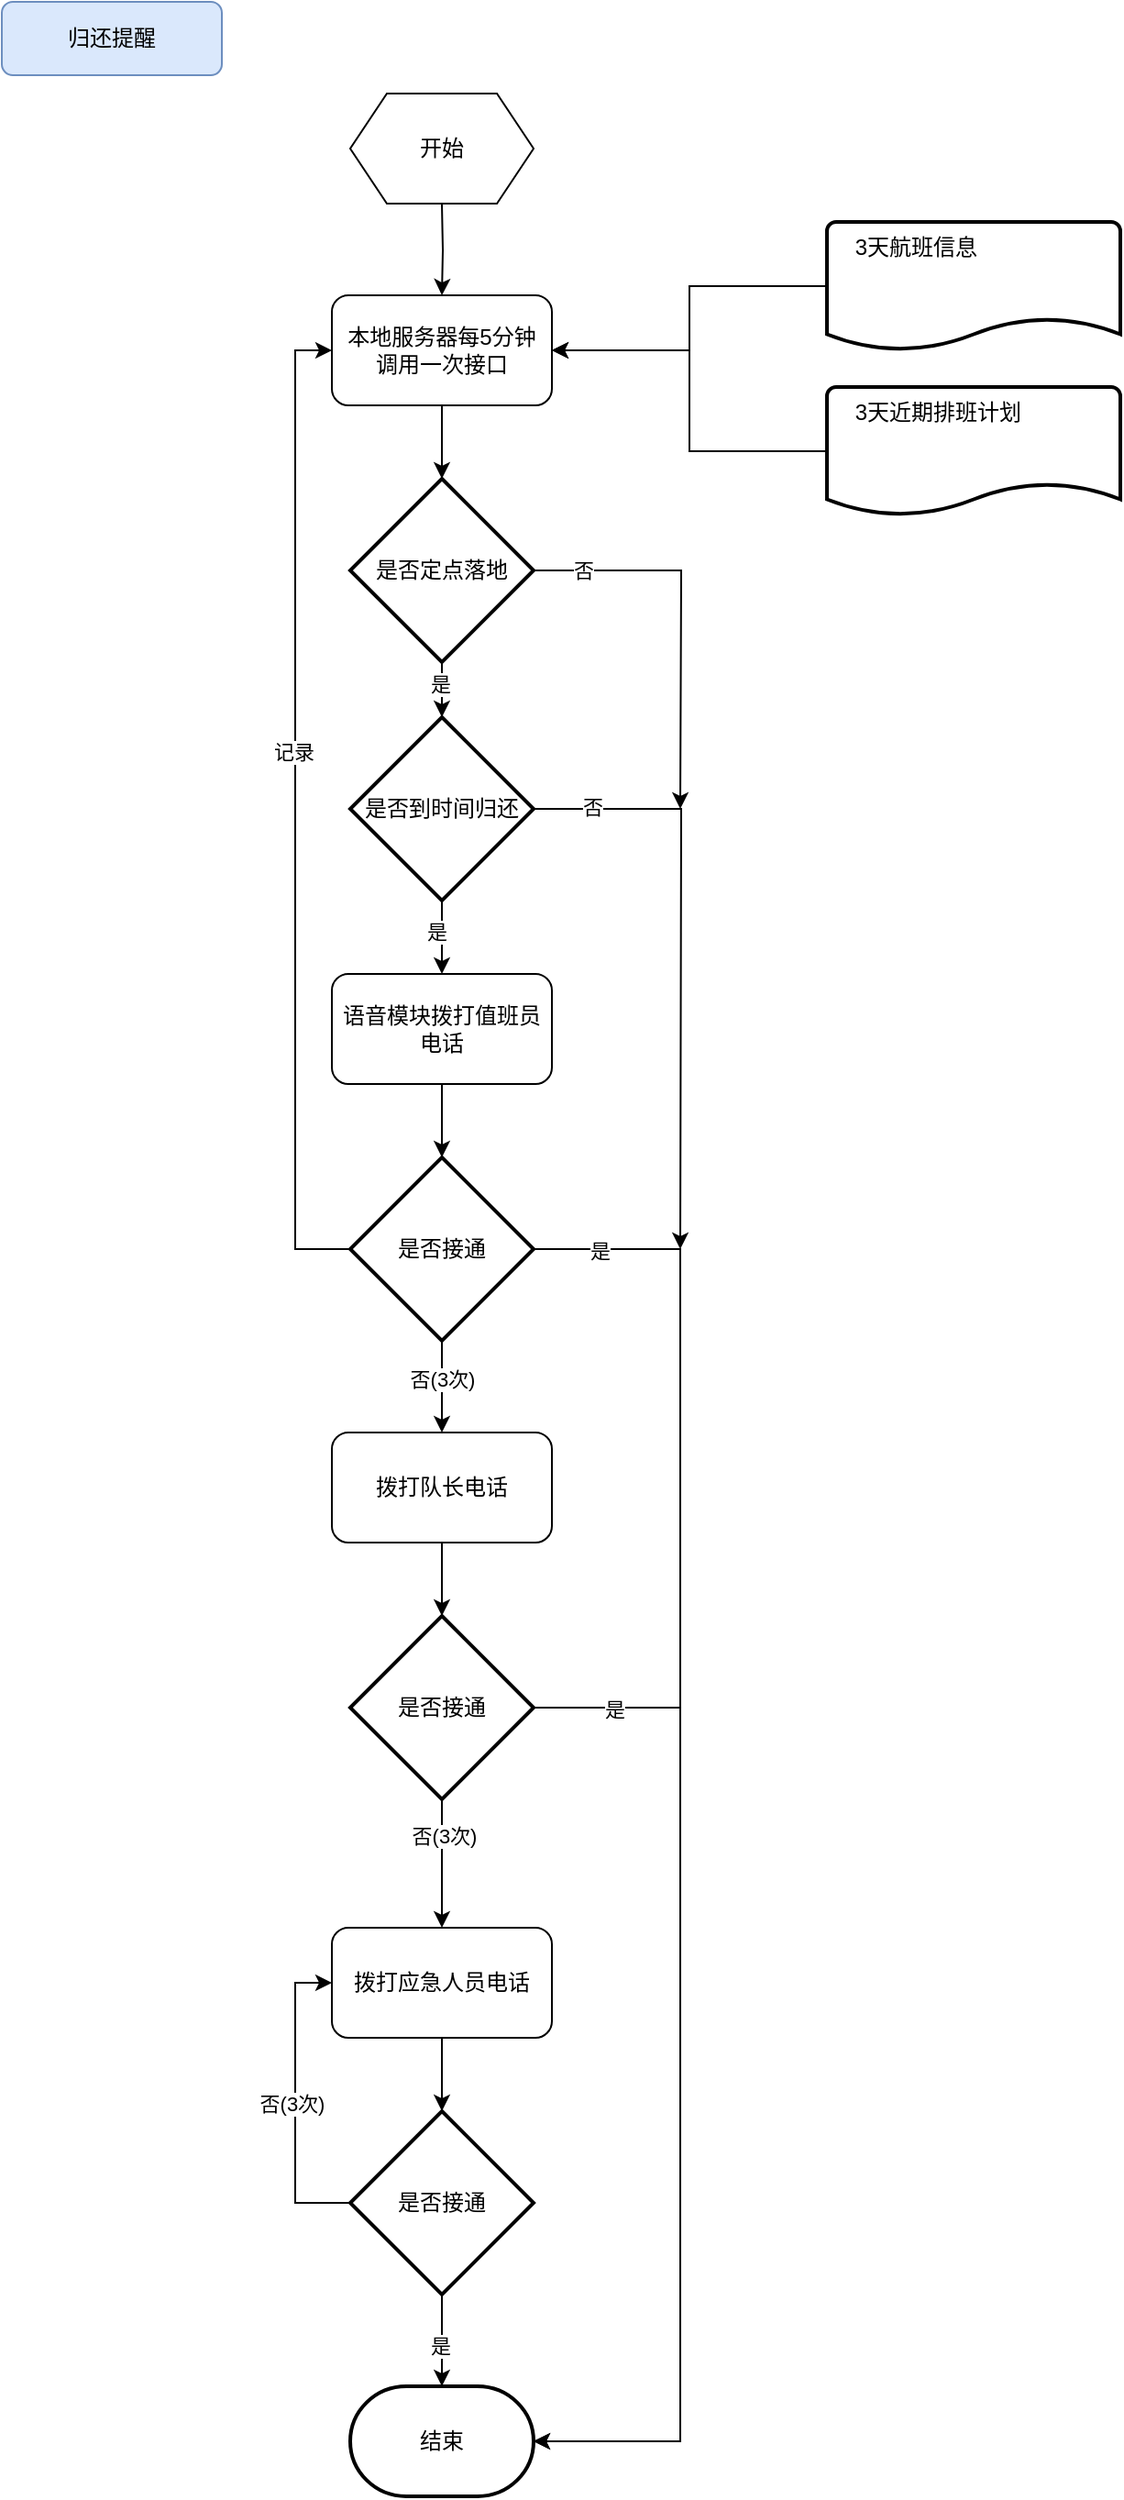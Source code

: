 <mxfile version="22.0.4" type="github">
  <diagram name="第 1 页" id="6waFNKsgJ1VFCKim2Siw">
    <mxGraphModel dx="1304" dy="1858" grid="1" gridSize="10" guides="1" tooltips="1" connect="1" arrows="1" fold="1" page="1" pageScale="1" pageWidth="827" pageHeight="1169" math="0" shadow="0">
      <root>
        <mxCell id="0" />
        <mxCell id="1" parent="0" />
        <mxCell id="NxuWn6CvdkFR8LAuDXNd-1" style="edgeStyle=orthogonalEdgeStyle;rounded=0;orthogonalLoop=1;jettySize=auto;html=1;" edge="1" parent="1" target="NxuWn6CvdkFR8LAuDXNd-7">
          <mxGeometry relative="1" as="geometry">
            <mxPoint x="240" y="-1050" as="sourcePoint" />
          </mxGeometry>
        </mxCell>
        <mxCell id="NxuWn6CvdkFR8LAuDXNd-2" value="归还提醒" style="rounded=1;whiteSpace=wrap;html=1;fontSize=12;glass=0;strokeWidth=1;shadow=0;fillColor=#dae8fc;strokeColor=#6c8ebf;" vertex="1" parent="1">
          <mxGeometry y="-1160" width="120" height="40" as="geometry" />
        </mxCell>
        <mxCell id="NxuWn6CvdkFR8LAuDXNd-6" value="" style="edgeStyle=orthogonalEdgeStyle;rounded=0;orthogonalLoop=1;jettySize=auto;html=1;" edge="1" parent="1" source="NxuWn6CvdkFR8LAuDXNd-7" target="NxuWn6CvdkFR8LAuDXNd-14">
          <mxGeometry relative="1" as="geometry" />
        </mxCell>
        <mxCell id="NxuWn6CvdkFR8LAuDXNd-7" value="本地服务器每5分钟&lt;br&gt;调用一次接口" style="rounded=1;whiteSpace=wrap;html=1;" vertex="1" parent="1">
          <mxGeometry x="180" y="-1000" width="120" height="60" as="geometry" />
        </mxCell>
        <mxCell id="NxuWn6CvdkFR8LAuDXNd-58" style="edgeStyle=orthogonalEdgeStyle;rounded=0;orthogonalLoop=1;jettySize=auto;html=1;entryX=1;entryY=0.5;entryDx=0;entryDy=0;" edge="1" parent="1" source="NxuWn6CvdkFR8LAuDXNd-9" target="NxuWn6CvdkFR8LAuDXNd-7">
          <mxGeometry relative="1" as="geometry" />
        </mxCell>
        <mxCell id="NxuWn6CvdkFR8LAuDXNd-9" value="    3天航班信息&#xa;&#xa;&#xa;" style="strokeWidth=2;shape=mxgraph.flowchart.document2;size=0.25;align=left;whiteSpace=wrap;labelBackgroundColor=none;labelBorderColor=none;verticalAlign=top;" vertex="1" parent="1">
          <mxGeometry x="450" y="-1040" width="160" height="70" as="geometry" />
        </mxCell>
        <mxCell id="NxuWn6CvdkFR8LAuDXNd-10" value="" style="edgeStyle=orthogonalEdgeStyle;rounded=0;orthogonalLoop=1;jettySize=auto;html=1;" edge="1" parent="1" source="NxuWn6CvdkFR8LAuDXNd-11" target="NxuWn6CvdkFR8LAuDXNd-19">
          <mxGeometry relative="1" as="geometry" />
        </mxCell>
        <mxCell id="NxuWn6CvdkFR8LAuDXNd-11" value="语音模块拨打值班员电话" style="rounded=1;whiteSpace=wrap;html=1;" vertex="1" parent="1">
          <mxGeometry x="180" y="-630" width="120" height="60" as="geometry" />
        </mxCell>
        <mxCell id="NxuWn6CvdkFR8LAuDXNd-12" style="edgeStyle=orthogonalEdgeStyle;rounded=0;orthogonalLoop=1;jettySize=auto;html=1;strokeColor=default;startArrow=none;startFill=0;" edge="1" parent="1" source="NxuWn6CvdkFR8LAuDXNd-14">
          <mxGeometry relative="1" as="geometry">
            <mxPoint x="370" y="-720" as="targetPoint" />
          </mxGeometry>
        </mxCell>
        <mxCell id="NxuWn6CvdkFR8LAuDXNd-13" value="否" style="edgeLabel;html=1;align=center;verticalAlign=middle;resizable=0;points=[];" vertex="1" connectable="0" parent="NxuWn6CvdkFR8LAuDXNd-12">
          <mxGeometry x="-0.746" relative="1" as="geometry">
            <mxPoint as="offset" />
          </mxGeometry>
        </mxCell>
        <mxCell id="NxuWn6CvdkFR8LAuDXNd-14" value="是否定点落地" style="strokeWidth=2;html=1;shape=mxgraph.flowchart.decision;whiteSpace=wrap;" vertex="1" parent="1">
          <mxGeometry x="190" y="-900" width="100" height="100" as="geometry" />
        </mxCell>
        <mxCell id="NxuWn6CvdkFR8LAuDXNd-15" style="edgeStyle=orthogonalEdgeStyle;rounded=0;orthogonalLoop=1;jettySize=auto;html=1;entryX=0;entryY=0.5;entryDx=0;entryDy=0;" edge="1" parent="1" source="NxuWn6CvdkFR8LAuDXNd-19" target="NxuWn6CvdkFR8LAuDXNd-7">
          <mxGeometry relative="1" as="geometry">
            <Array as="points">
              <mxPoint x="160" y="-480" />
              <mxPoint x="160" y="-970" />
            </Array>
          </mxGeometry>
        </mxCell>
        <mxCell id="NxuWn6CvdkFR8LAuDXNd-16" value="记录" style="edgeLabel;html=1;align=center;verticalAlign=middle;resizable=0;points=[];" vertex="1" connectable="0" parent="NxuWn6CvdkFR8LAuDXNd-15">
          <mxGeometry x="0.114" y="1" relative="1" as="geometry">
            <mxPoint as="offset" />
          </mxGeometry>
        </mxCell>
        <mxCell id="NxuWn6CvdkFR8LAuDXNd-17" value="" style="edgeStyle=orthogonalEdgeStyle;rounded=0;orthogonalLoop=1;jettySize=auto;html=1;" edge="1" parent="1" source="NxuWn6CvdkFR8LAuDXNd-19" target="NxuWn6CvdkFR8LAuDXNd-21">
          <mxGeometry relative="1" as="geometry" />
        </mxCell>
        <mxCell id="NxuWn6CvdkFR8LAuDXNd-18" value="否(3次)" style="edgeLabel;html=1;align=center;verticalAlign=middle;resizable=0;points=[];" vertex="1" connectable="0" parent="NxuWn6CvdkFR8LAuDXNd-17">
          <mxGeometry x="-0.16" relative="1" as="geometry">
            <mxPoint as="offset" />
          </mxGeometry>
        </mxCell>
        <mxCell id="NxuWn6CvdkFR8LAuDXNd-19" value="是否接通" style="strokeWidth=2;html=1;shape=mxgraph.flowchart.decision;whiteSpace=wrap;" vertex="1" parent="1">
          <mxGeometry x="190" y="-530" width="100" height="100" as="geometry" />
        </mxCell>
        <mxCell id="NxuWn6CvdkFR8LAuDXNd-20" value="" style="edgeStyle=orthogonalEdgeStyle;rounded=0;orthogonalLoop=1;jettySize=auto;html=1;" edge="1" parent="1" source="NxuWn6CvdkFR8LAuDXNd-21" target="NxuWn6CvdkFR8LAuDXNd-26">
          <mxGeometry relative="1" as="geometry" />
        </mxCell>
        <mxCell id="NxuWn6CvdkFR8LAuDXNd-21" value="拨打队长电话" style="rounded=1;whiteSpace=wrap;html=1;" vertex="1" parent="1">
          <mxGeometry x="180" y="-380" width="120" height="60" as="geometry" />
        </mxCell>
        <mxCell id="NxuWn6CvdkFR8LAuDXNd-22" value="" style="edgeStyle=orthogonalEdgeStyle;rounded=0;orthogonalLoop=1;jettySize=auto;html=1;" edge="1" parent="1" source="NxuWn6CvdkFR8LAuDXNd-26" target="NxuWn6CvdkFR8LAuDXNd-28">
          <mxGeometry relative="1" as="geometry" />
        </mxCell>
        <mxCell id="NxuWn6CvdkFR8LAuDXNd-23" value="否(3次)" style="edgeLabel;html=1;align=center;verticalAlign=middle;resizable=0;points=[];" vertex="1" connectable="0" parent="NxuWn6CvdkFR8LAuDXNd-22">
          <mxGeometry x="-0.45" y="1" relative="1" as="geometry">
            <mxPoint as="offset" />
          </mxGeometry>
        </mxCell>
        <mxCell id="NxuWn6CvdkFR8LAuDXNd-24" style="edgeStyle=orthogonalEdgeStyle;rounded=0;orthogonalLoop=1;jettySize=auto;html=1;entryX=1;entryY=0.5;entryDx=0;entryDy=0;entryPerimeter=0;" edge="1" parent="1" source="NxuWn6CvdkFR8LAuDXNd-26" target="NxuWn6CvdkFR8LAuDXNd-34">
          <mxGeometry relative="1" as="geometry">
            <mxPoint x="370" y="50" as="targetPoint" />
            <Array as="points">
              <mxPoint x="370" y="-230" />
              <mxPoint x="370" y="170" />
            </Array>
          </mxGeometry>
        </mxCell>
        <mxCell id="NxuWn6CvdkFR8LAuDXNd-25" value="是" style="edgeLabel;html=1;align=center;verticalAlign=middle;resizable=0;points=[];" vertex="1" connectable="0" parent="NxuWn6CvdkFR8LAuDXNd-24">
          <mxGeometry x="-0.844" y="-1" relative="1" as="geometry">
            <mxPoint as="offset" />
          </mxGeometry>
        </mxCell>
        <mxCell id="NxuWn6CvdkFR8LAuDXNd-26" value="是否接通" style="strokeWidth=2;html=1;shape=mxgraph.flowchart.decision;whiteSpace=wrap;" vertex="1" parent="1">
          <mxGeometry x="190" y="-280" width="100" height="100" as="geometry" />
        </mxCell>
        <mxCell id="NxuWn6CvdkFR8LAuDXNd-27" value="" style="edgeStyle=orthogonalEdgeStyle;rounded=0;orthogonalLoop=1;jettySize=auto;html=1;" edge="1" parent="1" source="NxuWn6CvdkFR8LAuDXNd-28" target="NxuWn6CvdkFR8LAuDXNd-33">
          <mxGeometry relative="1" as="geometry" />
        </mxCell>
        <mxCell id="NxuWn6CvdkFR8LAuDXNd-28" value="拨打应急人员电话" style="rounded=1;whiteSpace=wrap;html=1;" vertex="1" parent="1">
          <mxGeometry x="180" y="-110" width="120" height="60" as="geometry" />
        </mxCell>
        <mxCell id="NxuWn6CvdkFR8LAuDXNd-29" style="edgeStyle=orthogonalEdgeStyle;rounded=0;orthogonalLoop=1;jettySize=auto;html=1;entryX=0;entryY=0.5;entryDx=0;entryDy=0;exitX=0;exitY=0.5;exitDx=0;exitDy=0;exitPerimeter=0;" edge="1" parent="1" source="NxuWn6CvdkFR8LAuDXNd-33" target="NxuWn6CvdkFR8LAuDXNd-28">
          <mxGeometry relative="1" as="geometry">
            <mxPoint x="180" y="40" as="sourcePoint" />
          </mxGeometry>
        </mxCell>
        <mxCell id="NxuWn6CvdkFR8LAuDXNd-30" value="否(3次)" style="edgeLabel;html=1;align=center;verticalAlign=middle;resizable=0;points=[];" vertex="1" connectable="0" parent="NxuWn6CvdkFR8LAuDXNd-29">
          <mxGeometry x="-0.012" y="2" relative="1" as="geometry">
            <mxPoint as="offset" />
          </mxGeometry>
        </mxCell>
        <mxCell id="NxuWn6CvdkFR8LAuDXNd-31" value="" style="edgeStyle=orthogonalEdgeStyle;rounded=0;orthogonalLoop=1;jettySize=auto;html=1;" edge="1" parent="1" source="NxuWn6CvdkFR8LAuDXNd-33" target="NxuWn6CvdkFR8LAuDXNd-34">
          <mxGeometry relative="1" as="geometry" />
        </mxCell>
        <mxCell id="NxuWn6CvdkFR8LAuDXNd-32" value="是" style="edgeLabel;html=1;align=center;verticalAlign=middle;resizable=0;points=[];" vertex="1" connectable="0" parent="NxuWn6CvdkFR8LAuDXNd-31">
          <mxGeometry x="0.12" y="-1" relative="1" as="geometry">
            <mxPoint as="offset" />
          </mxGeometry>
        </mxCell>
        <mxCell id="NxuWn6CvdkFR8LAuDXNd-33" value="是否接通" style="strokeWidth=2;html=1;shape=mxgraph.flowchart.decision;whiteSpace=wrap;" vertex="1" parent="1">
          <mxGeometry x="190" y="-10" width="100" height="100" as="geometry" />
        </mxCell>
        <mxCell id="NxuWn6CvdkFR8LAuDXNd-34" value="结束" style="strokeWidth=2;html=1;shape=mxgraph.flowchart.terminator;whiteSpace=wrap;" vertex="1" parent="1">
          <mxGeometry x="190" y="140" width="100" height="60" as="geometry" />
        </mxCell>
        <mxCell id="NxuWn6CvdkFR8LAuDXNd-37" style="edgeStyle=orthogonalEdgeStyle;rounded=0;orthogonalLoop=1;jettySize=auto;html=1;entryX=1;entryY=0.5;entryDx=0;entryDy=0;entryPerimeter=0;" edge="1" parent="1" source="NxuWn6CvdkFR8LAuDXNd-19" target="NxuWn6CvdkFR8LAuDXNd-34">
          <mxGeometry relative="1" as="geometry">
            <Array as="points">
              <mxPoint x="370" y="-480" />
              <mxPoint x="370" y="170" />
            </Array>
          </mxGeometry>
        </mxCell>
        <mxCell id="NxuWn6CvdkFR8LAuDXNd-38" value="是" style="edgeLabel;html=1;align=center;verticalAlign=middle;resizable=0;points=[];" vertex="1" connectable="0" parent="NxuWn6CvdkFR8LAuDXNd-37">
          <mxGeometry x="-0.912" y="-1" relative="1" as="geometry">
            <mxPoint as="offset" />
          </mxGeometry>
        </mxCell>
        <mxCell id="NxuWn6CvdkFR8LAuDXNd-59" style="edgeStyle=orthogonalEdgeStyle;rounded=0;orthogonalLoop=1;jettySize=auto;html=1;entryX=1;entryY=0.5;entryDx=0;entryDy=0;" edge="1" parent="1" source="NxuWn6CvdkFR8LAuDXNd-40" target="NxuWn6CvdkFR8LAuDXNd-7">
          <mxGeometry relative="1" as="geometry" />
        </mxCell>
        <mxCell id="NxuWn6CvdkFR8LAuDXNd-40" value="&lt;span style=&quot;&quot;&gt;&lt;span style=&quot;&quot;&gt;&amp;nbsp;&amp;nbsp;&amp;nbsp;&amp;nbsp;&lt;/span&gt;&lt;/span&gt;3天近期排班计划&lt;br&gt;" style="strokeWidth=2;html=1;shape=mxgraph.flowchart.document2;whiteSpace=wrap;size=0.25;verticalAlign=top;align=left;" vertex="1" parent="1">
          <mxGeometry x="450" y="-950" width="160" height="70" as="geometry" />
        </mxCell>
        <mxCell id="NxuWn6CvdkFR8LAuDXNd-49" value="" style="edgeStyle=orthogonalEdgeStyle;rounded=0;orthogonalLoop=1;jettySize=auto;html=1;" edge="1" parent="1" source="NxuWn6CvdkFR8LAuDXNd-53" target="NxuWn6CvdkFR8LAuDXNd-11">
          <mxGeometry relative="1" as="geometry" />
        </mxCell>
        <mxCell id="NxuWn6CvdkFR8LAuDXNd-50" value="是" style="edgeLabel;html=1;align=center;verticalAlign=middle;resizable=0;points=[];" vertex="1" connectable="0" parent="NxuWn6CvdkFR8LAuDXNd-49">
          <mxGeometry x="-0.15" y="-3" relative="1" as="geometry">
            <mxPoint as="offset" />
          </mxGeometry>
        </mxCell>
        <mxCell id="NxuWn6CvdkFR8LAuDXNd-51" style="rounded=0;orthogonalLoop=1;jettySize=auto;html=1;edgeStyle=orthogonalEdgeStyle;" edge="1" parent="1" source="NxuWn6CvdkFR8LAuDXNd-53">
          <mxGeometry relative="1" as="geometry">
            <mxPoint x="370" y="-480" as="targetPoint" />
          </mxGeometry>
        </mxCell>
        <mxCell id="NxuWn6CvdkFR8LAuDXNd-52" value="否" style="edgeLabel;html=1;align=center;verticalAlign=middle;resizable=0;points=[];" vertex="1" connectable="0" parent="NxuWn6CvdkFR8LAuDXNd-51">
          <mxGeometry x="-0.8" y="1" relative="1" as="geometry">
            <mxPoint as="offset" />
          </mxGeometry>
        </mxCell>
        <mxCell id="NxuWn6CvdkFR8LAuDXNd-53" value="是否到时间归还" style="strokeWidth=2;html=1;shape=mxgraph.flowchart.decision;whiteSpace=wrap;" vertex="1" parent="1">
          <mxGeometry x="190" y="-770" width="100" height="100" as="geometry" />
        </mxCell>
        <mxCell id="NxuWn6CvdkFR8LAuDXNd-54" style="edgeStyle=orthogonalEdgeStyle;rounded=0;orthogonalLoop=1;jettySize=auto;html=1;exitX=0.5;exitY=1;exitDx=0;exitDy=0;exitPerimeter=0;entryX=0.5;entryY=0;entryDx=0;entryDy=0;entryPerimeter=0;" edge="1" parent="1" source="NxuWn6CvdkFR8LAuDXNd-14" target="NxuWn6CvdkFR8LAuDXNd-53">
          <mxGeometry relative="1" as="geometry" />
        </mxCell>
        <mxCell id="NxuWn6CvdkFR8LAuDXNd-55" value="是" style="edgeLabel;html=1;align=center;verticalAlign=middle;resizable=0;points=[];" vertex="1" connectable="0" parent="NxuWn6CvdkFR8LAuDXNd-54">
          <mxGeometry x="-0.25" y="-1" relative="1" as="geometry">
            <mxPoint as="offset" />
          </mxGeometry>
        </mxCell>
        <mxCell id="NxuWn6CvdkFR8LAuDXNd-56" value="开始" style="shape=hexagon;perimeter=hexagonPerimeter2;whiteSpace=wrap;html=1;fixedSize=1;" vertex="1" parent="1">
          <mxGeometry x="190" y="-1110" width="100" height="60" as="geometry" />
        </mxCell>
      </root>
    </mxGraphModel>
  </diagram>
</mxfile>
